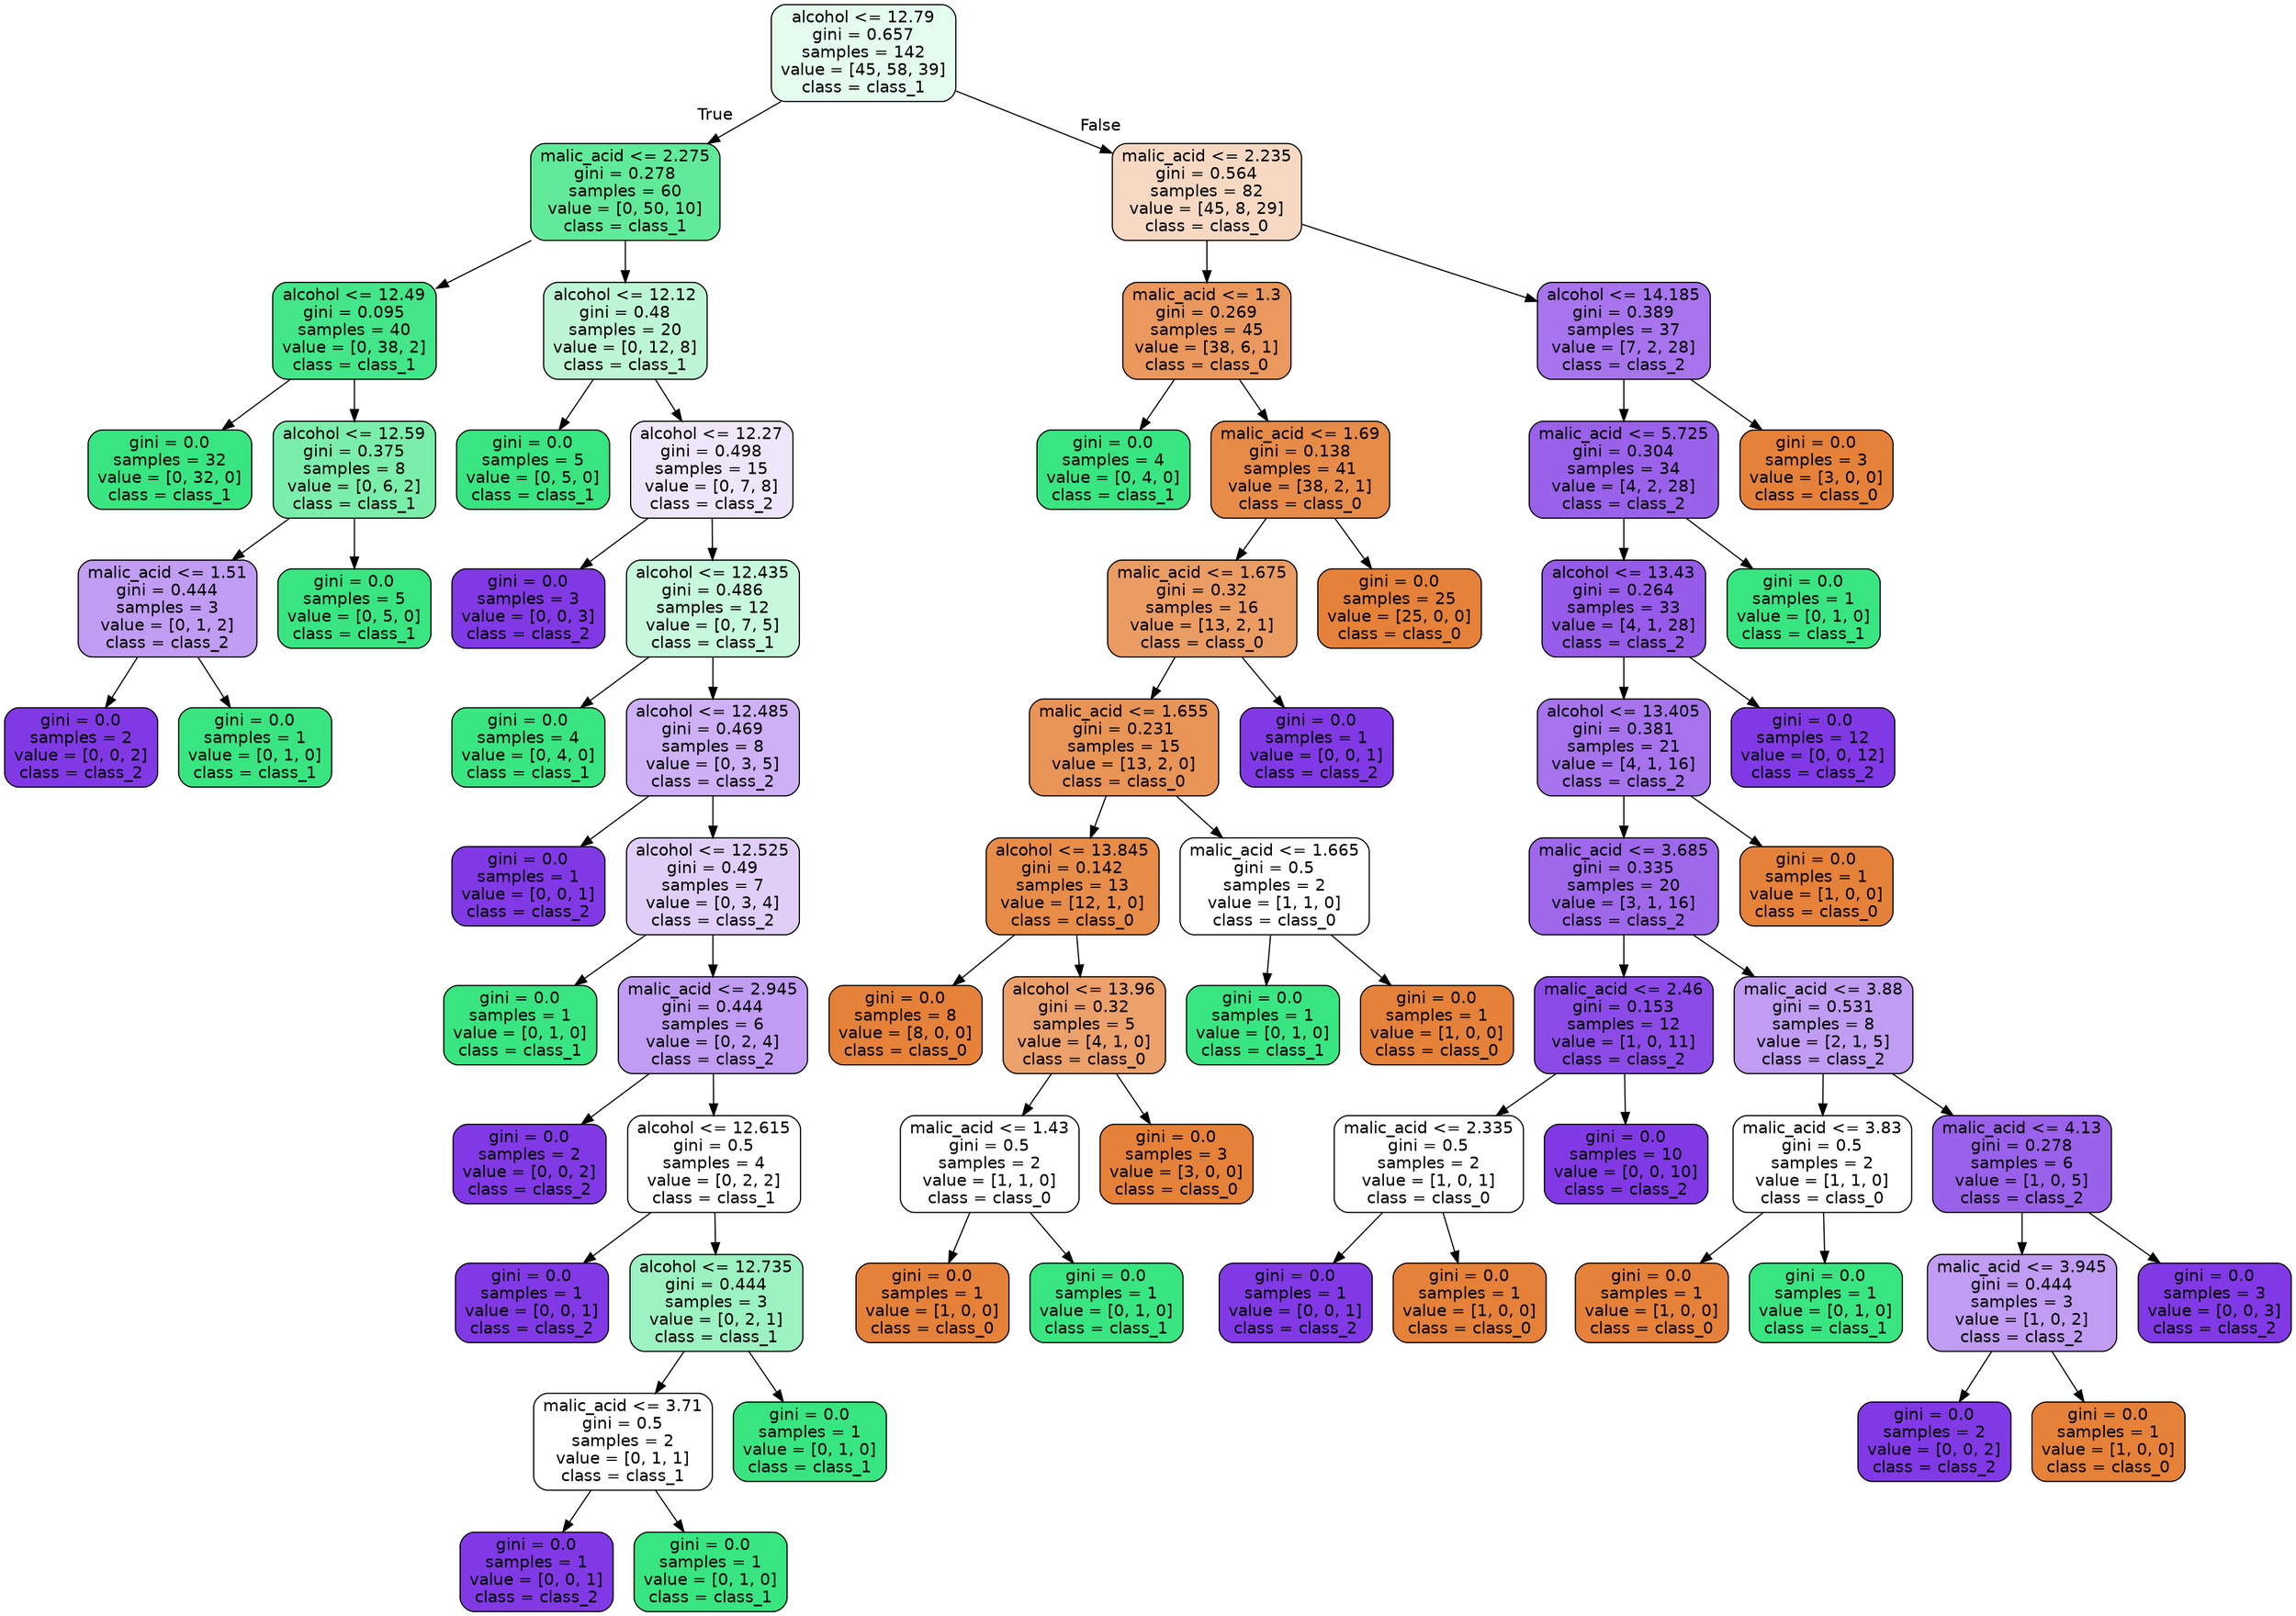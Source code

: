 digraph Tree {
node [shape=box, style="filled, rounded", color="black", fontname=helvetica] ;
edge [fontname=helvetica] ;
0 [label="alcohol <= 12.79\ngini = 0.657\nsamples = 142\nvalue = [45, 58, 39]\nclass = class_1", fillcolor="#e4fcee"] ;
1 [label="malic_acid <= 2.275\ngini = 0.278\nsamples = 60\nvalue = [0, 50, 10]\nclass = class_1", fillcolor="#61ea9a"] ;
0 -> 1 [labeldistance=2.5, labelangle=45, headlabel="True"] ;
2 [label="alcohol <= 12.49\ngini = 0.095\nsamples = 40\nvalue = [0, 38, 2]\nclass = class_1", fillcolor="#43e688"] ;
1 -> 2 ;
3 [label="gini = 0.0\nsamples = 32\nvalue = [0, 32, 0]\nclass = class_1", fillcolor="#39e581"] ;
2 -> 3 ;
4 [label="alcohol <= 12.59\ngini = 0.375\nsamples = 8\nvalue = [0, 6, 2]\nclass = class_1", fillcolor="#7beeab"] ;
2 -> 4 ;
5 [label="malic_acid <= 1.51\ngini = 0.444\nsamples = 3\nvalue = [0, 1, 2]\nclass = class_2", fillcolor="#c09cf2"] ;
4 -> 5 ;
6 [label="gini = 0.0\nsamples = 2\nvalue = [0, 0, 2]\nclass = class_2", fillcolor="#8139e5"] ;
5 -> 6 ;
7 [label="gini = 0.0\nsamples = 1\nvalue = [0, 1, 0]\nclass = class_1", fillcolor="#39e581"] ;
5 -> 7 ;
8 [label="gini = 0.0\nsamples = 5\nvalue = [0, 5, 0]\nclass = class_1", fillcolor="#39e581"] ;
4 -> 8 ;
9 [label="alcohol <= 12.12\ngini = 0.48\nsamples = 20\nvalue = [0, 12, 8]\nclass = class_1", fillcolor="#bdf6d5"] ;
1 -> 9 ;
10 [label="gini = 0.0\nsamples = 5\nvalue = [0, 5, 0]\nclass = class_1", fillcolor="#39e581"] ;
9 -> 10 ;
11 [label="alcohol <= 12.27\ngini = 0.498\nsamples = 15\nvalue = [0, 7, 8]\nclass = class_2", fillcolor="#efe6fc"] ;
9 -> 11 ;
12 [label="gini = 0.0\nsamples = 3\nvalue = [0, 0, 3]\nclass = class_2", fillcolor="#8139e5"] ;
11 -> 12 ;
13 [label="alcohol <= 12.435\ngini = 0.486\nsamples = 12\nvalue = [0, 7, 5]\nclass = class_1", fillcolor="#c6f8db"] ;
11 -> 13 ;
14 [label="gini = 0.0\nsamples = 4\nvalue = [0, 4, 0]\nclass = class_1", fillcolor="#39e581"] ;
13 -> 14 ;
15 [label="alcohol <= 12.485\ngini = 0.469\nsamples = 8\nvalue = [0, 3, 5]\nclass = class_2", fillcolor="#cdb0f5"] ;
13 -> 15 ;
16 [label="gini = 0.0\nsamples = 1\nvalue = [0, 0, 1]\nclass = class_2", fillcolor="#8139e5"] ;
15 -> 16 ;
17 [label="alcohol <= 12.525\ngini = 0.49\nsamples = 7\nvalue = [0, 3, 4]\nclass = class_2", fillcolor="#e0cef8"] ;
15 -> 17 ;
18 [label="gini = 0.0\nsamples = 1\nvalue = [0, 1, 0]\nclass = class_1", fillcolor="#39e581"] ;
17 -> 18 ;
19 [label="malic_acid <= 2.945\ngini = 0.444\nsamples = 6\nvalue = [0, 2, 4]\nclass = class_2", fillcolor="#c09cf2"] ;
17 -> 19 ;
20 [label="gini = 0.0\nsamples = 2\nvalue = [0, 0, 2]\nclass = class_2", fillcolor="#8139e5"] ;
19 -> 20 ;
21 [label="alcohol <= 12.615\ngini = 0.5\nsamples = 4\nvalue = [0, 2, 2]\nclass = class_1", fillcolor="#ffffff"] ;
19 -> 21 ;
22 [label="gini = 0.0\nsamples = 1\nvalue = [0, 0, 1]\nclass = class_2", fillcolor="#8139e5"] ;
21 -> 22 ;
23 [label="alcohol <= 12.735\ngini = 0.444\nsamples = 3\nvalue = [0, 2, 1]\nclass = class_1", fillcolor="#9cf2c0"] ;
21 -> 23 ;
24 [label="malic_acid <= 3.71\ngini = 0.5\nsamples = 2\nvalue = [0, 1, 1]\nclass = class_1", fillcolor="#ffffff"] ;
23 -> 24 ;
25 [label="gini = 0.0\nsamples = 1\nvalue = [0, 0, 1]\nclass = class_2", fillcolor="#8139e5"] ;
24 -> 25 ;
26 [label="gini = 0.0\nsamples = 1\nvalue = [0, 1, 0]\nclass = class_1", fillcolor="#39e581"] ;
24 -> 26 ;
27 [label="gini = 0.0\nsamples = 1\nvalue = [0, 1, 0]\nclass = class_1", fillcolor="#39e581"] ;
23 -> 27 ;
28 [label="malic_acid <= 2.235\ngini = 0.564\nsamples = 82\nvalue = [45, 8, 29]\nclass = class_0", fillcolor="#f7d9c3"] ;
0 -> 28 [labeldistance=2.5, labelangle=-45, headlabel="False"] ;
29 [label="malic_acid <= 1.3\ngini = 0.269\nsamples = 45\nvalue = [38, 6, 1]\nclass = class_0", fillcolor="#ea985d"] ;
28 -> 29 ;
30 [label="gini = 0.0\nsamples = 4\nvalue = [0, 4, 0]\nclass = class_1", fillcolor="#39e581"] ;
29 -> 30 ;
31 [label="malic_acid <= 1.69\ngini = 0.138\nsamples = 41\nvalue = [38, 2, 1]\nclass = class_0", fillcolor="#e78b48"] ;
29 -> 31 ;
32 [label="malic_acid <= 1.675\ngini = 0.32\nsamples = 16\nvalue = [13, 2, 1]\nclass = class_0", fillcolor="#eb9c63"] ;
31 -> 32 ;
33 [label="malic_acid <= 1.655\ngini = 0.231\nsamples = 15\nvalue = [13, 2, 0]\nclass = class_0", fillcolor="#e99457"] ;
32 -> 33 ;
34 [label="alcohol <= 13.845\ngini = 0.142\nsamples = 13\nvalue = [12, 1, 0]\nclass = class_0", fillcolor="#e78c49"] ;
33 -> 34 ;
35 [label="gini = 0.0\nsamples = 8\nvalue = [8, 0, 0]\nclass = class_0", fillcolor="#e58139"] ;
34 -> 35 ;
36 [label="alcohol <= 13.96\ngini = 0.32\nsamples = 5\nvalue = [4, 1, 0]\nclass = class_0", fillcolor="#eca06a"] ;
34 -> 36 ;
37 [label="malic_acid <= 1.43\ngini = 0.5\nsamples = 2\nvalue = [1, 1, 0]\nclass = class_0", fillcolor="#ffffff"] ;
36 -> 37 ;
38 [label="gini = 0.0\nsamples = 1\nvalue = [1, 0, 0]\nclass = class_0", fillcolor="#e58139"] ;
37 -> 38 ;
39 [label="gini = 0.0\nsamples = 1\nvalue = [0, 1, 0]\nclass = class_1", fillcolor="#39e581"] ;
37 -> 39 ;
40 [label="gini = 0.0\nsamples = 3\nvalue = [3, 0, 0]\nclass = class_0", fillcolor="#e58139"] ;
36 -> 40 ;
41 [label="malic_acid <= 1.665\ngini = 0.5\nsamples = 2\nvalue = [1, 1, 0]\nclass = class_0", fillcolor="#ffffff"] ;
33 -> 41 ;
42 [label="gini = 0.0\nsamples = 1\nvalue = [0, 1, 0]\nclass = class_1", fillcolor="#39e581"] ;
41 -> 42 ;
43 [label="gini = 0.0\nsamples = 1\nvalue = [1, 0, 0]\nclass = class_0", fillcolor="#e58139"] ;
41 -> 43 ;
44 [label="gini = 0.0\nsamples = 1\nvalue = [0, 0, 1]\nclass = class_2", fillcolor="#8139e5"] ;
32 -> 44 ;
45 [label="gini = 0.0\nsamples = 25\nvalue = [25, 0, 0]\nclass = class_0", fillcolor="#e58139"] ;
31 -> 45 ;
46 [label="alcohol <= 14.185\ngini = 0.389\nsamples = 37\nvalue = [7, 2, 28]\nclass = class_2", fillcolor="#a774ed"] ;
28 -> 46 ;
47 [label="malic_acid <= 5.725\ngini = 0.304\nsamples = 34\nvalue = [4, 2, 28]\nclass = class_2", fillcolor="#9a61ea"] ;
46 -> 47 ;
48 [label="alcohol <= 13.43\ngini = 0.264\nsamples = 33\nvalue = [4, 1, 28]\nclass = class_2", fillcolor="#975be9"] ;
47 -> 48 ;
49 [label="alcohol <= 13.405\ngini = 0.381\nsamples = 21\nvalue = [4, 1, 16]\nclass = class_2", fillcolor="#a673ed"] ;
48 -> 49 ;
50 [label="malic_acid <= 3.685\ngini = 0.335\nsamples = 20\nvalue = [3, 1, 16]\nclass = class_2", fillcolor="#9f68eb"] ;
49 -> 50 ;
51 [label="malic_acid <= 2.46\ngini = 0.153\nsamples = 12\nvalue = [1, 0, 11]\nclass = class_2", fillcolor="#8c4be7"] ;
50 -> 51 ;
52 [label="malic_acid <= 2.335\ngini = 0.5\nsamples = 2\nvalue = [1, 0, 1]\nclass = class_0", fillcolor="#ffffff"] ;
51 -> 52 ;
53 [label="gini = 0.0\nsamples = 1\nvalue = [0, 0, 1]\nclass = class_2", fillcolor="#8139e5"] ;
52 -> 53 ;
54 [label="gini = 0.0\nsamples = 1\nvalue = [1, 0, 0]\nclass = class_0", fillcolor="#e58139"] ;
52 -> 54 ;
55 [label="gini = 0.0\nsamples = 10\nvalue = [0, 0, 10]\nclass = class_2", fillcolor="#8139e5"] ;
51 -> 55 ;
56 [label="malic_acid <= 3.88\ngini = 0.531\nsamples = 8\nvalue = [2, 1, 5]\nclass = class_2", fillcolor="#c09cf2"] ;
50 -> 56 ;
57 [label="malic_acid <= 3.83\ngini = 0.5\nsamples = 2\nvalue = [1, 1, 0]\nclass = class_0", fillcolor="#ffffff"] ;
56 -> 57 ;
58 [label="gini = 0.0\nsamples = 1\nvalue = [1, 0, 0]\nclass = class_0", fillcolor="#e58139"] ;
57 -> 58 ;
59 [label="gini = 0.0\nsamples = 1\nvalue = [0, 1, 0]\nclass = class_1", fillcolor="#39e581"] ;
57 -> 59 ;
60 [label="malic_acid <= 4.13\ngini = 0.278\nsamples = 6\nvalue = [1, 0, 5]\nclass = class_2", fillcolor="#9a61ea"] ;
56 -> 60 ;
61 [label="malic_acid <= 3.945\ngini = 0.444\nsamples = 3\nvalue = [1, 0, 2]\nclass = class_2", fillcolor="#c09cf2"] ;
60 -> 61 ;
62 [label="gini = 0.0\nsamples = 2\nvalue = [0, 0, 2]\nclass = class_2", fillcolor="#8139e5"] ;
61 -> 62 ;
63 [label="gini = 0.0\nsamples = 1\nvalue = [1, 0, 0]\nclass = class_0", fillcolor="#e58139"] ;
61 -> 63 ;
64 [label="gini = 0.0\nsamples = 3\nvalue = [0, 0, 3]\nclass = class_2", fillcolor="#8139e5"] ;
60 -> 64 ;
65 [label="gini = 0.0\nsamples = 1\nvalue = [1, 0, 0]\nclass = class_0", fillcolor="#e58139"] ;
49 -> 65 ;
66 [label="gini = 0.0\nsamples = 12\nvalue = [0, 0, 12]\nclass = class_2", fillcolor="#8139e5"] ;
48 -> 66 ;
67 [label="gini = 0.0\nsamples = 1\nvalue = [0, 1, 0]\nclass = class_1", fillcolor="#39e581"] ;
47 -> 67 ;
68 [label="gini = 0.0\nsamples = 3\nvalue = [3, 0, 0]\nclass = class_0", fillcolor="#e58139"] ;
46 -> 68 ;
}